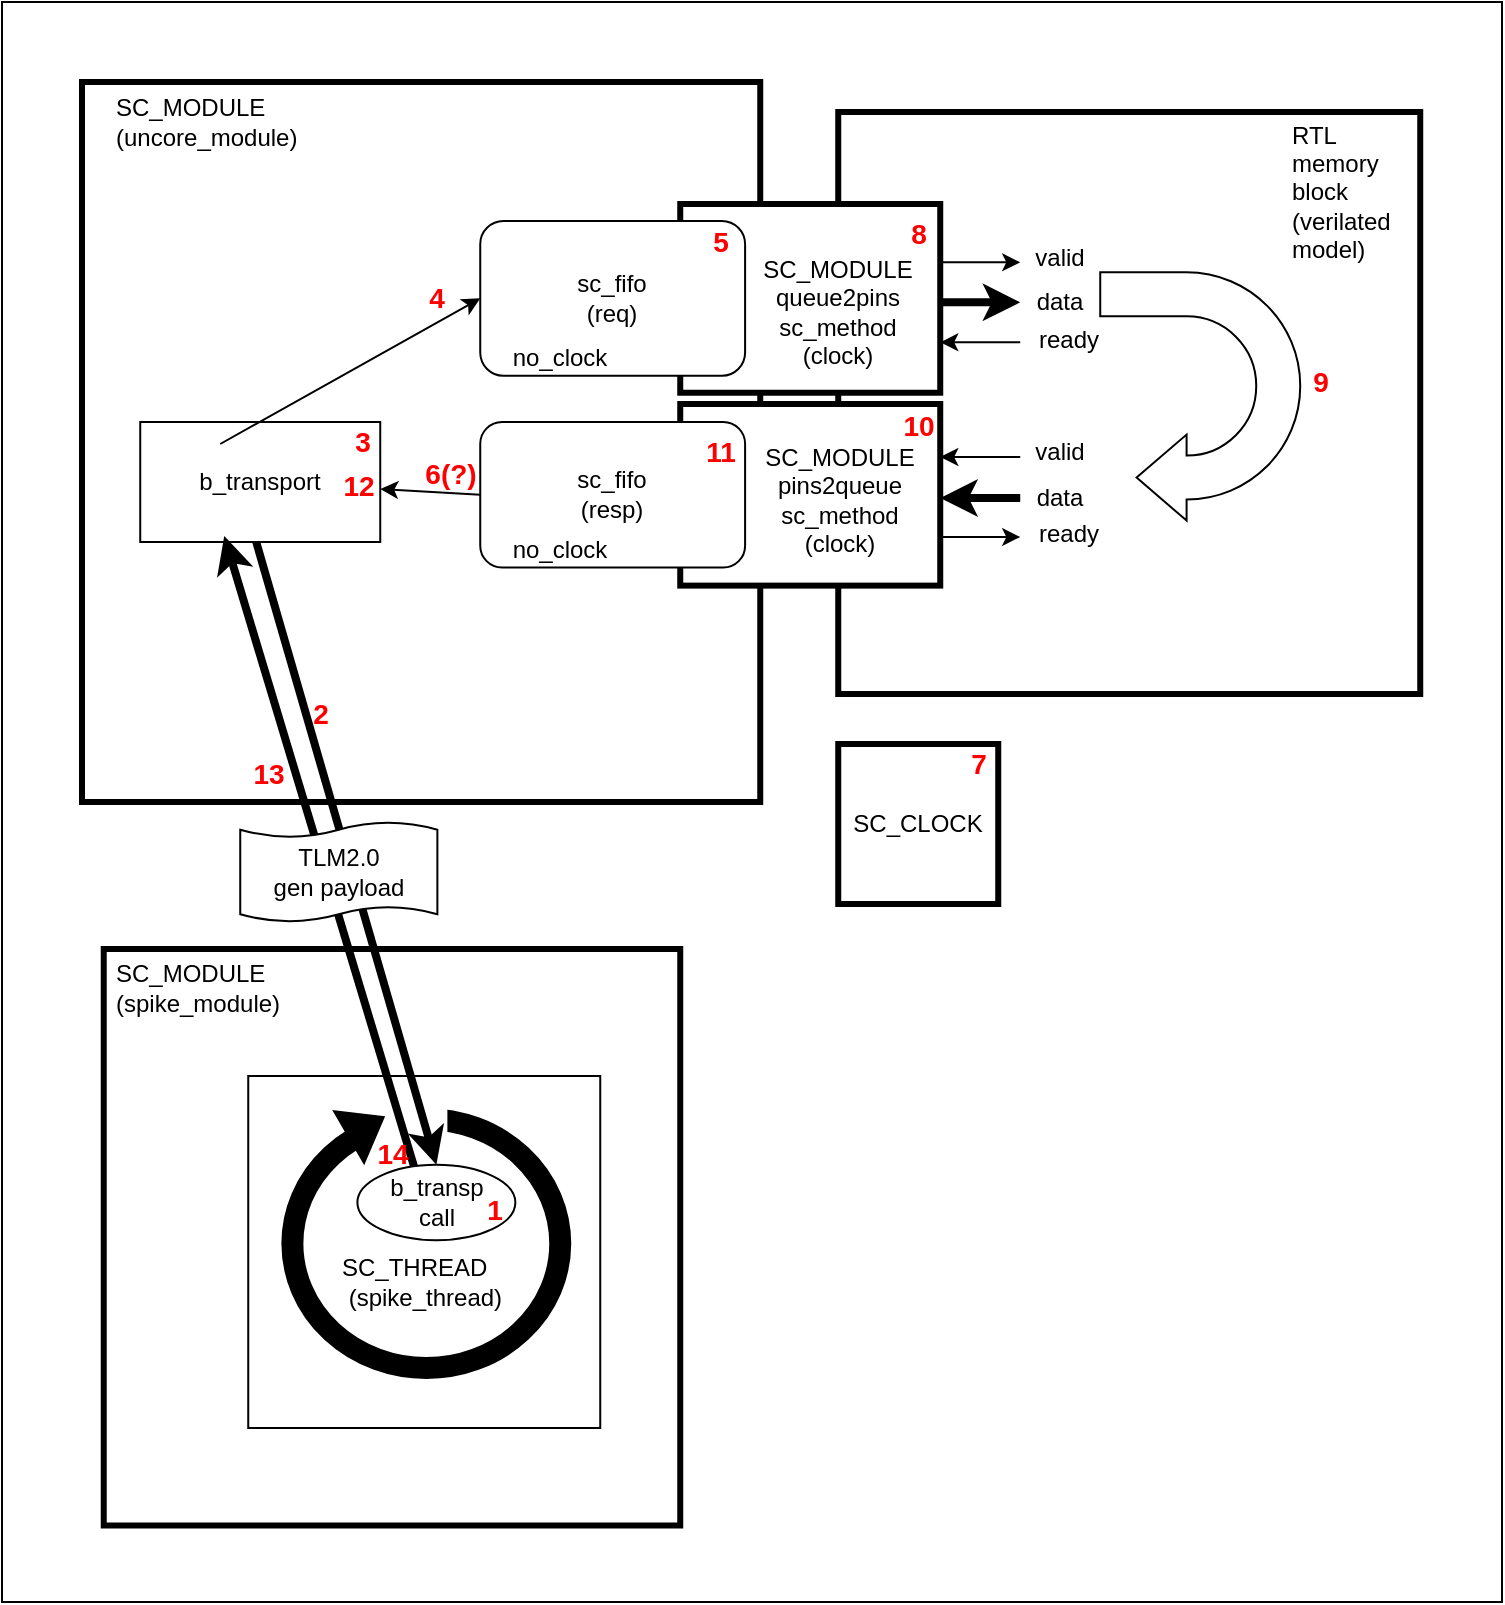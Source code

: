 <mxfile version="27.0.9">
  <diagram name="Page-1" id="_rqtu3N1HzKDUfa-oLQv">
    <mxGraphModel dx="1426" dy="848" grid="1" gridSize="10" guides="1" tooltips="1" connect="1" arrows="1" fold="1" page="1" pageScale="1" pageWidth="750" pageHeight="400" math="0" shadow="0">
      <root>
        <mxCell id="0" />
        <mxCell id="1" parent="0" />
        <mxCell id="3AAYtJc_0AQLSiv6PhSg-3" value="" style="rounded=0;whiteSpace=wrap;html=1;fillStyle=solid;fillColor=#FFFFFF;" parent="1" vertex="1">
          <mxGeometry width="750" height="800" as="geometry" />
        </mxCell>
        <mxCell id="WxfmGbHKgl9_zZ5WKbKh-43" value="" style="whiteSpace=wrap;html=1;aspect=fixed;strokeWidth=3;" parent="1" vertex="1">
          <mxGeometry x="418.12" y="55" width="291" height="291" as="geometry" />
        </mxCell>
        <mxCell id="LClbgoWVhjMHhPMPpPg6-24" value="" style="rounded=0;whiteSpace=wrap;html=1;strokeWidth=3;" parent="1" vertex="1">
          <mxGeometry x="40.0" y="40" width="339.12" height="360" as="geometry" />
        </mxCell>
        <mxCell id="0L-XgB6YBLzuITLfPznf-18" value="" style="whiteSpace=wrap;html=1;aspect=fixed;strokeWidth=3;" parent="1" vertex="1">
          <mxGeometry x="50.87" y="473.5" width="288.25" height="288.25" as="geometry" />
        </mxCell>
        <mxCell id="U7fOmlcXKOMJ5CHY6PRd-4" value="" style="whiteSpace=wrap;html=1;aspect=fixed;" parent="1" vertex="1">
          <mxGeometry x="123.12" y="537" width="176" height="176" as="geometry" />
        </mxCell>
        <mxCell id="0L-XgB6YBLzuITLfPznf-15" value="" style="ellipse;whiteSpace=wrap;html=1;strokeWidth=11;" parent="1" vertex="1">
          <mxGeometry x="145.19" y="558.57" width="133.93" height="124.43" as="geometry" />
        </mxCell>
        <mxCell id="0L-XgB6YBLzuITLfPznf-17" value="" style="rounded=0;whiteSpace=wrap;html=1;rotation=0;strokeColor=none;" parent="1" vertex="1">
          <mxGeometry x="177.69" y="544.57" width="45" height="30" as="geometry" />
        </mxCell>
        <mxCell id="0L-XgB6YBLzuITLfPznf-16" value="" style="triangle;whiteSpace=wrap;html=1;rotation=-30;fillColor=#000000;" parent="1" vertex="1">
          <mxGeometry x="172.19" y="547.57" width="20" height="30" as="geometry" />
        </mxCell>
        <mxCell id="U7fOmlcXKOMJ5CHY6PRd-1" value="SC_MODULE (spike_module)" style="text;strokeColor=none;fillColor=none;align=left;verticalAlign=middle;spacingLeft=4;spacingRight=4;overflow=hidden;points=[[0,0.5],[1,0.5]];portConstraint=eastwest;rotatable=0;whiteSpace=wrap;html=1;" parent="1" vertex="1">
          <mxGeometry x="50.87" y="473.5" width="98.25" height="39.5" as="geometry" />
        </mxCell>
        <mxCell id="U7fOmlcXKOMJ5CHY6PRd-2" value="SC_THREAD&amp;nbsp; &amp;nbsp; &amp;nbsp;(spike_thread)" style="text;strokeColor=none;fillColor=none;align=left;verticalAlign=middle;spacingLeft=4;spacingRight=4;overflow=hidden;points=[[0,0.5],[1,0.5]];portConstraint=eastwest;rotatable=0;whiteSpace=wrap;html=1;" parent="1" vertex="1">
          <mxGeometry x="164.07" y="610.57" width="107.37" height="59.5" as="geometry" />
        </mxCell>
        <mxCell id="U7fOmlcXKOMJ5CHY6PRd-5" value="SC_MODULE (uncore_module)" style="text;strokeColor=none;fillColor=none;align=left;verticalAlign=middle;spacingLeft=4;spacingRight=4;overflow=hidden;points=[[0,0.5],[1,0.5]];portConstraint=eastwest;rotatable=0;whiteSpace=wrap;html=1;" parent="1" vertex="1">
          <mxGeometry x="50.87" y="40" width="108.25" height="39.5" as="geometry" />
        </mxCell>
        <mxCell id="LClbgoWVhjMHhPMPpPg6-2" value="b_transport" style="rounded=0;whiteSpace=wrap;html=1;" parent="1" vertex="1">
          <mxGeometry x="69.12" y="210" width="120" height="60" as="geometry" />
        </mxCell>
        <mxCell id="LClbgoWVhjMHhPMPpPg6-12" value="" style="endArrow=classic;html=1;rounded=0;entryX=0.35;entryY=0.95;entryDx=0;entryDy=0;entryPerimeter=0;strokeWidth=4;exitX=0.378;exitY=0.158;exitDx=0;exitDy=0;exitPerimeter=0;" parent="1" source="LClbgoWVhjMHhPMPpPg6-14" target="LClbgoWVhjMHhPMPpPg6-2" edge="1">
          <mxGeometry width="50" height="50" relative="1" as="geometry">
            <mxPoint x="369.12" y="460" as="sourcePoint" />
            <mxPoint x="389.12" y="370" as="targetPoint" />
          </mxGeometry>
        </mxCell>
        <mxCell id="LClbgoWVhjMHhPMPpPg6-13" value="" style="endArrow=classic;html=1;rounded=0;exitX=0.5;exitY=1;exitDx=0;exitDy=0;strokeWidth=4;entryX=0.5;entryY=0;entryDx=0;entryDy=0;" parent="1" target="LClbgoWVhjMHhPMPpPg6-14" edge="1">
          <mxGeometry width="50" height="50" relative="1" as="geometry">
            <mxPoint x="127.12" y="270" as="sourcePoint" />
            <mxPoint x="209.12" y="500" as="targetPoint" />
          </mxGeometry>
        </mxCell>
        <mxCell id="LClbgoWVhjMHhPMPpPg6-7" value="TLM2.0&lt;div&gt;gen payload&lt;/div&gt;" style="shape=tape;whiteSpace=wrap;html=1;size=0.154;" parent="1" vertex="1">
          <mxGeometry x="119.12" y="410" width="98.57" height="50" as="geometry" />
        </mxCell>
        <mxCell id="LClbgoWVhjMHhPMPpPg6-14" value="b_transp&lt;div&gt;call&lt;/div&gt;" style="ellipse;whiteSpace=wrap;html=1;strokeWidth=1;" parent="1" vertex="1">
          <mxGeometry x="177.69" y="581.37" width="79" height="37.75" as="geometry" />
        </mxCell>
        <mxCell id="Bv0AkjfXmIM-gZWPzif6-10" value="" style="rounded=0;whiteSpace=wrap;html=1;strokeWidth=3;" parent="1" vertex="1">
          <mxGeometry x="339.12" y="101" width="130" height="94.37" as="geometry" />
        </mxCell>
        <mxCell id="Bv0AkjfXmIM-gZWPzif6-11" value="sc_fifo&lt;div&gt;(req)&lt;/div&gt;" style="rounded=1;whiteSpace=wrap;html=1;" parent="1" vertex="1">
          <mxGeometry x="239.12" y="109.5" width="132.43" height="77.37" as="geometry" />
        </mxCell>
        <mxCell id="WxfmGbHKgl9_zZ5WKbKh-3" value="" style="rounded=0;whiteSpace=wrap;html=1;strokeWidth=3;" parent="1" vertex="1">
          <mxGeometry x="339.12" y="201" width="130" height="90.81" as="geometry" />
        </mxCell>
        <mxCell id="LClbgoWVhjMHhPMPpPg6-17" value="sc_fifo&lt;div&gt;(resp)&lt;/div&gt;" style="rounded=1;whiteSpace=wrap;html=1;" parent="1" vertex="1">
          <mxGeometry x="239.12" y="210" width="132.43" height="72.75" as="geometry" />
        </mxCell>
        <mxCell id="WxfmGbHKgl9_zZ5WKbKh-4" value="" style="endArrow=classic;html=1;rounded=0;entryX=0;entryY=0.5;entryDx=0;entryDy=0;" parent="1" target="Bv0AkjfXmIM-gZWPzif6-11" edge="1">
          <mxGeometry width="50" height="50" relative="1" as="geometry">
            <mxPoint x="109.12" y="221" as="sourcePoint" />
            <mxPoint x="159.12" y="171" as="targetPoint" />
          </mxGeometry>
        </mxCell>
        <mxCell id="WxfmGbHKgl9_zZ5WKbKh-6" value="" style="endArrow=classic;html=1;rounded=0;exitX=0;exitY=0.5;exitDx=0;exitDy=0;" parent="1" source="LClbgoWVhjMHhPMPpPg6-17" target="LClbgoWVhjMHhPMPpPg6-2" edge="1">
          <mxGeometry width="50" height="50" relative="1" as="geometry">
            <mxPoint x="459.12" y="211" as="sourcePoint" />
            <mxPoint x="509.12" y="161" as="targetPoint" />
          </mxGeometry>
        </mxCell>
        <mxCell id="WxfmGbHKgl9_zZ5WKbKh-7" value="RTL&lt;div&gt;memory block&lt;/div&gt;&lt;div&gt;(verilated&lt;/div&gt;&lt;div&gt;model)&lt;/div&gt;" style="text;strokeColor=none;fillColor=none;align=left;verticalAlign=middle;spacingLeft=4;spacingRight=4;overflow=hidden;points=[[0,0.5],[1,0.5]];portConstraint=eastwest;rotatable=0;whiteSpace=wrap;html=1;" parent="1" vertex="1">
          <mxGeometry x="639.12" y="55.15" width="80" height="80" as="geometry" />
        </mxCell>
        <mxCell id="WxfmGbHKgl9_zZ5WKbKh-9" value="" style="html=1;shadow=0;dashed=0;align=center;verticalAlign=middle;shape=mxgraph.arrows2.uTurnArrow;dy=11;arrowHead=43;dx2=25;rotation=-180;" parent="1" vertex="1">
          <mxGeometry x="549.12" y="135.15" width="100" height="124.15" as="geometry" />
        </mxCell>
        <mxCell id="WxfmGbHKgl9_zZ5WKbKh-16" value="" style="endArrow=classic;html=1;rounded=0;" parent="1" edge="1">
          <mxGeometry width="50" height="50" relative="1" as="geometry">
            <mxPoint x="469.12" y="130.15" as="sourcePoint" />
            <mxPoint x="509.12" y="130.15" as="targetPoint" />
          </mxGeometry>
        </mxCell>
        <mxCell id="WxfmGbHKgl9_zZ5WKbKh-17" value="" style="endArrow=classic;html=1;rounded=0;strokeWidth=4;" parent="1" edge="1">
          <mxGeometry width="50" height="50" relative="1" as="geometry">
            <mxPoint x="469.12" y="150.15" as="sourcePoint" />
            <mxPoint x="509.12" y="150.15" as="targetPoint" />
          </mxGeometry>
        </mxCell>
        <mxCell id="WxfmGbHKgl9_zZ5WKbKh-18" value="" style="endArrow=classic;html=1;rounded=0;" parent="1" edge="1">
          <mxGeometry width="50" height="50" relative="1" as="geometry">
            <mxPoint x="509.12" y="170.15" as="sourcePoint" />
            <mxPoint x="469.12" y="170.15" as="targetPoint" />
          </mxGeometry>
        </mxCell>
        <mxCell id="WxfmGbHKgl9_zZ5WKbKh-19" value="valid" style="text;html=1;align=center;verticalAlign=middle;whiteSpace=wrap;rounded=0;" parent="1" vertex="1">
          <mxGeometry x="499.12" y="112.65" width="60" height="30" as="geometry" />
        </mxCell>
        <mxCell id="WxfmGbHKgl9_zZ5WKbKh-21" value="data" style="text;html=1;align=center;verticalAlign=middle;whiteSpace=wrap;rounded=0;" parent="1" vertex="1">
          <mxGeometry x="499.12" y="135.15" width="60" height="30" as="geometry" />
        </mxCell>
        <mxCell id="WxfmGbHKgl9_zZ5WKbKh-22" value="ready" style="text;html=1;align=center;verticalAlign=middle;whiteSpace=wrap;rounded=0;" parent="1" vertex="1">
          <mxGeometry x="498.12" y="153.72" width="71" height="30" as="geometry" />
        </mxCell>
        <mxCell id="WxfmGbHKgl9_zZ5WKbKh-34" value="" style="endArrow=classic;html=1;rounded=0;" parent="1" edge="1">
          <mxGeometry width="50" height="50" relative="1" as="geometry">
            <mxPoint x="469.12" y="267.5" as="sourcePoint" />
            <mxPoint x="509.12" y="267.5" as="targetPoint" />
          </mxGeometry>
        </mxCell>
        <mxCell id="WxfmGbHKgl9_zZ5WKbKh-35" value="" style="endArrow=classic;html=1;rounded=0;strokeWidth=4;" parent="1" edge="1">
          <mxGeometry width="50" height="50" relative="1" as="geometry">
            <mxPoint x="509.12" y="248" as="sourcePoint" />
            <mxPoint x="469.12" y="248" as="targetPoint" />
          </mxGeometry>
        </mxCell>
        <mxCell id="WxfmGbHKgl9_zZ5WKbKh-36" value="" style="endArrow=classic;html=1;rounded=0;" parent="1" edge="1">
          <mxGeometry width="50" height="50" relative="1" as="geometry">
            <mxPoint x="509.12" y="227.5" as="sourcePoint" />
            <mxPoint x="469.12" y="227.5" as="targetPoint" />
          </mxGeometry>
        </mxCell>
        <mxCell id="WxfmGbHKgl9_zZ5WKbKh-37" value="valid" style="text;html=1;align=center;verticalAlign=middle;whiteSpace=wrap;rounded=0;" parent="1" vertex="1">
          <mxGeometry x="499.12" y="210" width="60" height="30" as="geometry" />
        </mxCell>
        <mxCell id="WxfmGbHKgl9_zZ5WKbKh-38" value="data" style="text;html=1;align=center;verticalAlign=middle;whiteSpace=wrap;rounded=0;" parent="1" vertex="1">
          <mxGeometry x="499.12" y="232.5" width="60" height="30" as="geometry" />
        </mxCell>
        <mxCell id="WxfmGbHKgl9_zZ5WKbKh-39" value="ready" style="text;html=1;align=center;verticalAlign=middle;whiteSpace=wrap;rounded=0;" parent="1" vertex="1">
          <mxGeometry x="498.12" y="251.07" width="71" height="30" as="geometry" />
        </mxCell>
        <mxCell id="WxfmGbHKgl9_zZ5WKbKh-46" value="no_clock" style="text;html=1;align=center;verticalAlign=middle;whiteSpace=wrap;rounded=0;" parent="1" vertex="1">
          <mxGeometry x="249.12" y="259.3" width="60" height="30" as="geometry" />
        </mxCell>
        <mxCell id="WxfmGbHKgl9_zZ5WKbKh-47" value="no_clock" style="text;html=1;align=center;verticalAlign=middle;whiteSpace=wrap;rounded=0;" parent="1" vertex="1">
          <mxGeometry x="249.12" y="163.15" width="60" height="30" as="geometry" />
        </mxCell>
        <mxCell id="WxfmGbHKgl9_zZ5WKbKh-49" value="&lt;div&gt;&lt;br&gt;&lt;/div&gt;SC_MODULE&lt;div&gt;queue2pins&lt;/div&gt;&lt;div&gt;sc_method&lt;/div&gt;&lt;div&gt;(clock)&lt;/div&gt;" style="text;html=1;align=center;verticalAlign=middle;whiteSpace=wrap;rounded=0;" parent="1" vertex="1">
          <mxGeometry x="389.12" y="133.15" width="58" height="30" as="geometry" />
        </mxCell>
        <mxCell id="WxfmGbHKgl9_zZ5WKbKh-51" value="&lt;div&gt;&lt;br&gt;&lt;/div&gt;SC_MODULE&lt;div&gt;pins2queue&lt;/div&gt;&lt;div&gt;sc_method&lt;/div&gt;&lt;div&gt;(clock)&lt;/div&gt;" style="text;html=1;align=center;verticalAlign=middle;whiteSpace=wrap;rounded=0;" parent="1" vertex="1">
          <mxGeometry x="389.12" y="227.44" width="60" height="30" as="geometry" />
        </mxCell>
        <mxCell id="WxfmGbHKgl9_zZ5WKbKh-52" value="SC_CLOCK" style="whiteSpace=wrap;html=1;aspect=fixed;strokeWidth=3;" parent="1" vertex="1">
          <mxGeometry x="418.12" y="371" width="80" height="80" as="geometry" />
        </mxCell>
        <mxCell id="WxfmGbHKgl9_zZ5WKbKh-54" value="&lt;font&gt;1&lt;/font&gt;" style="text;html=1;align=center;verticalAlign=middle;whiteSpace=wrap;rounded=0;strokeWidth=1;fontColor=light-dark(#ff0000, #ededed);fontSize=14;fontStyle=1" parent="1" vertex="1">
          <mxGeometry x="235.69" y="589.12" width="21" height="30" as="geometry" />
        </mxCell>
        <mxCell id="WxfmGbHKgl9_zZ5WKbKh-55" value="&lt;font&gt;2&lt;/font&gt;" style="text;html=1;align=center;verticalAlign=middle;whiteSpace=wrap;rounded=0;strokeWidth=1;fontColor=light-dark(#ff0000, #ededed);fontSize=14;fontStyle=1" parent="1" vertex="1">
          <mxGeometry x="149.12" y="341" width="21" height="30" as="geometry" />
        </mxCell>
        <mxCell id="WxfmGbHKgl9_zZ5WKbKh-56" value="&lt;font&gt;3&lt;/font&gt;" style="text;html=1;align=center;verticalAlign=middle;whiteSpace=wrap;rounded=0;strokeWidth=1;fontColor=light-dark(#ff0000, #ededed);fontSize=14;fontStyle=1" parent="1" vertex="1">
          <mxGeometry x="170.12" y="205" width="21" height="30" as="geometry" />
        </mxCell>
        <mxCell id="WxfmGbHKgl9_zZ5WKbKh-57" value="&lt;font&gt;4&lt;/font&gt;" style="text;html=1;align=center;verticalAlign=middle;whiteSpace=wrap;rounded=0;strokeWidth=1;fontColor=light-dark(#ff0000, #ededed);fontSize=14;fontStyle=1" parent="1" vertex="1">
          <mxGeometry x="207.26" y="133.15" width="21" height="30" as="geometry" />
        </mxCell>
        <mxCell id="WxfmGbHKgl9_zZ5WKbKh-58" value="&lt;font&gt;6(?)&lt;/font&gt;" style="text;html=1;align=center;verticalAlign=middle;whiteSpace=wrap;rounded=0;strokeWidth=1;fontColor=light-dark(#ff0000, #ededed);fontSize=14;fontStyle=1" parent="1" vertex="1">
          <mxGeometry x="210" y="221.07" width="28.69" height="30" as="geometry" />
        </mxCell>
        <mxCell id="WxfmGbHKgl9_zZ5WKbKh-59" value="&lt;font&gt;7&lt;/font&gt;" style="text;html=1;align=center;verticalAlign=middle;whiteSpace=wrap;rounded=0;strokeWidth=1;fontColor=light-dark(#ff0000, #ededed);fontSize=14;fontStyle=1" parent="1" vertex="1">
          <mxGeometry x="478.12" y="366" width="21" height="30" as="geometry" />
        </mxCell>
        <mxCell id="WxfmGbHKgl9_zZ5WKbKh-60" value="&lt;font&gt;8&lt;/font&gt;" style="text;html=1;align=center;verticalAlign=middle;whiteSpace=wrap;rounded=0;strokeWidth=1;fontColor=light-dark(#ff0000, #ededed);fontSize=14;fontStyle=1" parent="1" vertex="1">
          <mxGeometry x="447.62" y="101" width="21" height="30" as="geometry" />
        </mxCell>
        <mxCell id="WxfmGbHKgl9_zZ5WKbKh-63" value="9" style="text;html=1;align=center;verticalAlign=middle;whiteSpace=wrap;rounded=0;strokeWidth=1;fontColor=light-dark(#ff0000, #ededed);fontSize=14;fontStyle=1" parent="1" vertex="1">
          <mxGeometry x="649.12" y="175" width="21" height="30" as="geometry" />
        </mxCell>
        <mxCell id="WxfmGbHKgl9_zZ5WKbKh-65" value="10" style="text;html=1;align=center;verticalAlign=middle;whiteSpace=wrap;rounded=0;strokeWidth=1;fontColor=light-dark(#ff0000, #ededed);fontSize=14;fontStyle=1" parent="1" vertex="1">
          <mxGeometry x="447.62" y="197.44" width="21" height="30" as="geometry" />
        </mxCell>
        <mxCell id="WxfmGbHKgl9_zZ5WKbKh-66" value="11" style="text;html=1;align=center;verticalAlign=middle;whiteSpace=wrap;rounded=0;strokeWidth=1;fontColor=light-dark(#ff0000, #ededed);fontSize=14;fontStyle=1" parent="1" vertex="1">
          <mxGeometry x="349.12" y="210" width="21" height="30" as="geometry" />
        </mxCell>
        <mxCell id="WxfmGbHKgl9_zZ5WKbKh-67" value="&lt;font&gt;5&lt;/font&gt;" style="text;html=1;align=center;verticalAlign=middle;whiteSpace=wrap;rounded=0;strokeWidth=1;fontColor=light-dark(#ff0000, #ededed);fontSize=14;fontStyle=1" parent="1" vertex="1">
          <mxGeometry x="349.12" y="105.15" width="21" height="30" as="geometry" />
        </mxCell>
        <mxCell id="WxfmGbHKgl9_zZ5WKbKh-68" value="&lt;font&gt;12&lt;/font&gt;" style="text;html=1;align=center;verticalAlign=middle;whiteSpace=wrap;rounded=0;strokeWidth=1;fontColor=light-dark(#ff0000, #ededed);fontSize=14;fontStyle=1" parent="1" vertex="1">
          <mxGeometry x="168.12" y="227.44" width="21" height="30" as="geometry" />
        </mxCell>
        <mxCell id="WxfmGbHKgl9_zZ5WKbKh-69" value="&lt;font&gt;13&lt;/font&gt;" style="text;html=1;align=center;verticalAlign=middle;whiteSpace=wrap;rounded=0;strokeWidth=1;fontColor=light-dark(#ff0000, #ededed);fontSize=14;fontStyle=1" parent="1" vertex="1">
          <mxGeometry x="123.12" y="371" width="21" height="30" as="geometry" />
        </mxCell>
        <mxCell id="WxfmGbHKgl9_zZ5WKbKh-70" value="&lt;font&gt;14&lt;/font&gt;" style="text;html=1;align=center;verticalAlign=middle;whiteSpace=wrap;rounded=0;strokeWidth=1;fontColor=light-dark(#ff0000, #ededed);fontSize=14;fontStyle=1" parent="1" vertex="1">
          <mxGeometry x="184.5" y="561" width="21" height="30" as="geometry" />
        </mxCell>
      </root>
    </mxGraphModel>
  </diagram>
</mxfile>
